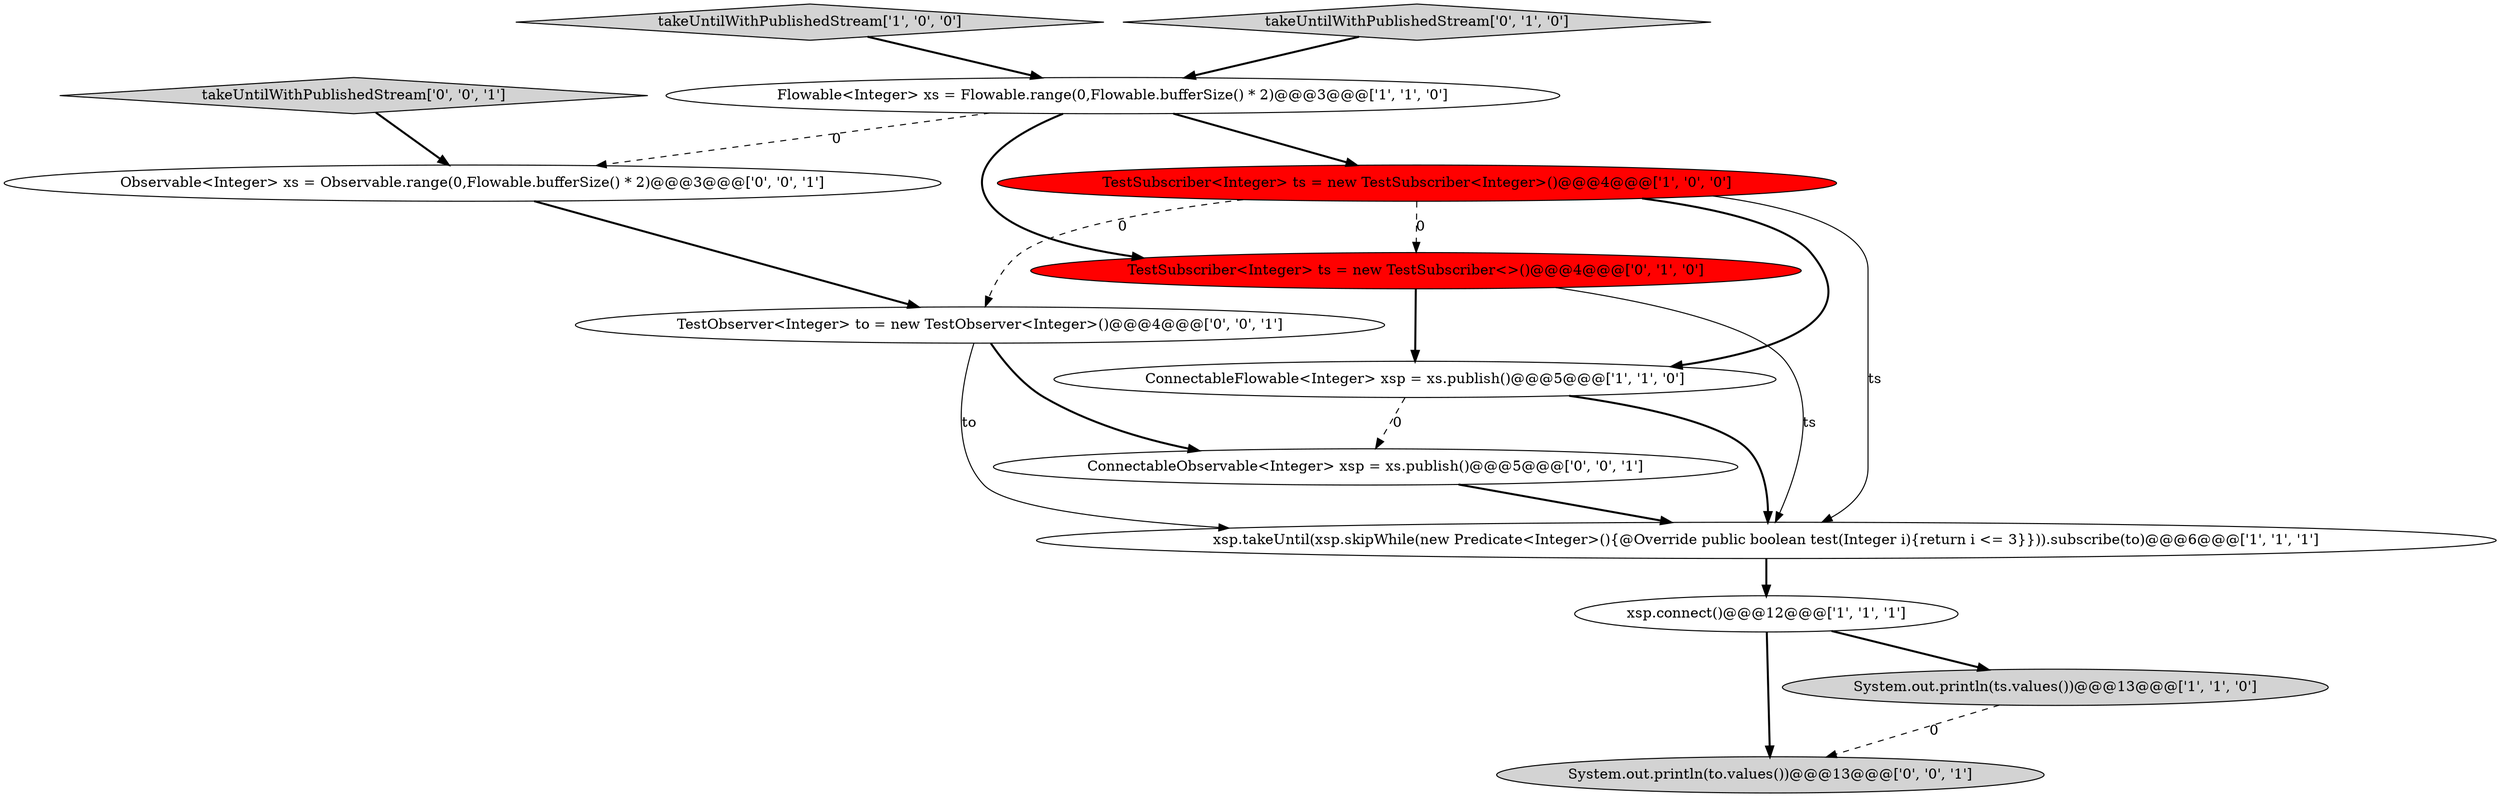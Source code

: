 digraph {
2 [style = filled, label = "xsp.connect()@@@12@@@['1', '1', '1']", fillcolor = white, shape = ellipse image = "AAA0AAABBB1BBB"];
8 [style = filled, label = "TestSubscriber<Integer> ts = new TestSubscriber<>()@@@4@@@['0', '1', '0']", fillcolor = red, shape = ellipse image = "AAA1AAABBB2BBB"];
4 [style = filled, label = "ConnectableFlowable<Integer> xsp = xs.publish()@@@5@@@['1', '1', '0']", fillcolor = white, shape = ellipse image = "AAA0AAABBB1BBB"];
10 [style = filled, label = "TestObserver<Integer> to = new TestObserver<Integer>()@@@4@@@['0', '0', '1']", fillcolor = white, shape = ellipse image = "AAA0AAABBB3BBB"];
3 [style = filled, label = "xsp.takeUntil(xsp.skipWhile(new Predicate<Integer>(){@Override public boolean test(Integer i){return i <= 3}})).subscribe(to)@@@6@@@['1', '1', '1']", fillcolor = white, shape = ellipse image = "AAA0AAABBB1BBB"];
0 [style = filled, label = "System.out.println(ts.values())@@@13@@@['1', '1', '0']", fillcolor = lightgray, shape = ellipse image = "AAA0AAABBB1BBB"];
11 [style = filled, label = "takeUntilWithPublishedStream['0', '0', '1']", fillcolor = lightgray, shape = diamond image = "AAA0AAABBB3BBB"];
9 [style = filled, label = "ConnectableObservable<Integer> xsp = xs.publish()@@@5@@@['0', '0', '1']", fillcolor = white, shape = ellipse image = "AAA0AAABBB3BBB"];
1 [style = filled, label = "TestSubscriber<Integer> ts = new TestSubscriber<Integer>()@@@4@@@['1', '0', '0']", fillcolor = red, shape = ellipse image = "AAA1AAABBB1BBB"];
5 [style = filled, label = "takeUntilWithPublishedStream['1', '0', '0']", fillcolor = lightgray, shape = diamond image = "AAA0AAABBB1BBB"];
6 [style = filled, label = "Flowable<Integer> xs = Flowable.range(0,Flowable.bufferSize() * 2)@@@3@@@['1', '1', '0']", fillcolor = white, shape = ellipse image = "AAA0AAABBB1BBB"];
12 [style = filled, label = "System.out.println(to.values())@@@13@@@['0', '0', '1']", fillcolor = lightgray, shape = ellipse image = "AAA0AAABBB3BBB"];
7 [style = filled, label = "takeUntilWithPublishedStream['0', '1', '0']", fillcolor = lightgray, shape = diamond image = "AAA0AAABBB2BBB"];
13 [style = filled, label = "Observable<Integer> xs = Observable.range(0,Flowable.bufferSize() * 2)@@@3@@@['0', '0', '1']", fillcolor = white, shape = ellipse image = "AAA0AAABBB3BBB"];
13->10 [style = bold, label=""];
4->3 [style = bold, label=""];
1->4 [style = bold, label=""];
8->3 [style = solid, label="ts"];
1->10 [style = dashed, label="0"];
0->12 [style = dashed, label="0"];
2->12 [style = bold, label=""];
6->1 [style = bold, label=""];
4->9 [style = dashed, label="0"];
2->0 [style = bold, label=""];
1->3 [style = solid, label="ts"];
6->13 [style = dashed, label="0"];
5->6 [style = bold, label=""];
3->2 [style = bold, label=""];
10->3 [style = solid, label="to"];
11->13 [style = bold, label=""];
7->6 [style = bold, label=""];
6->8 [style = bold, label=""];
9->3 [style = bold, label=""];
1->8 [style = dashed, label="0"];
10->9 [style = bold, label=""];
8->4 [style = bold, label=""];
}
